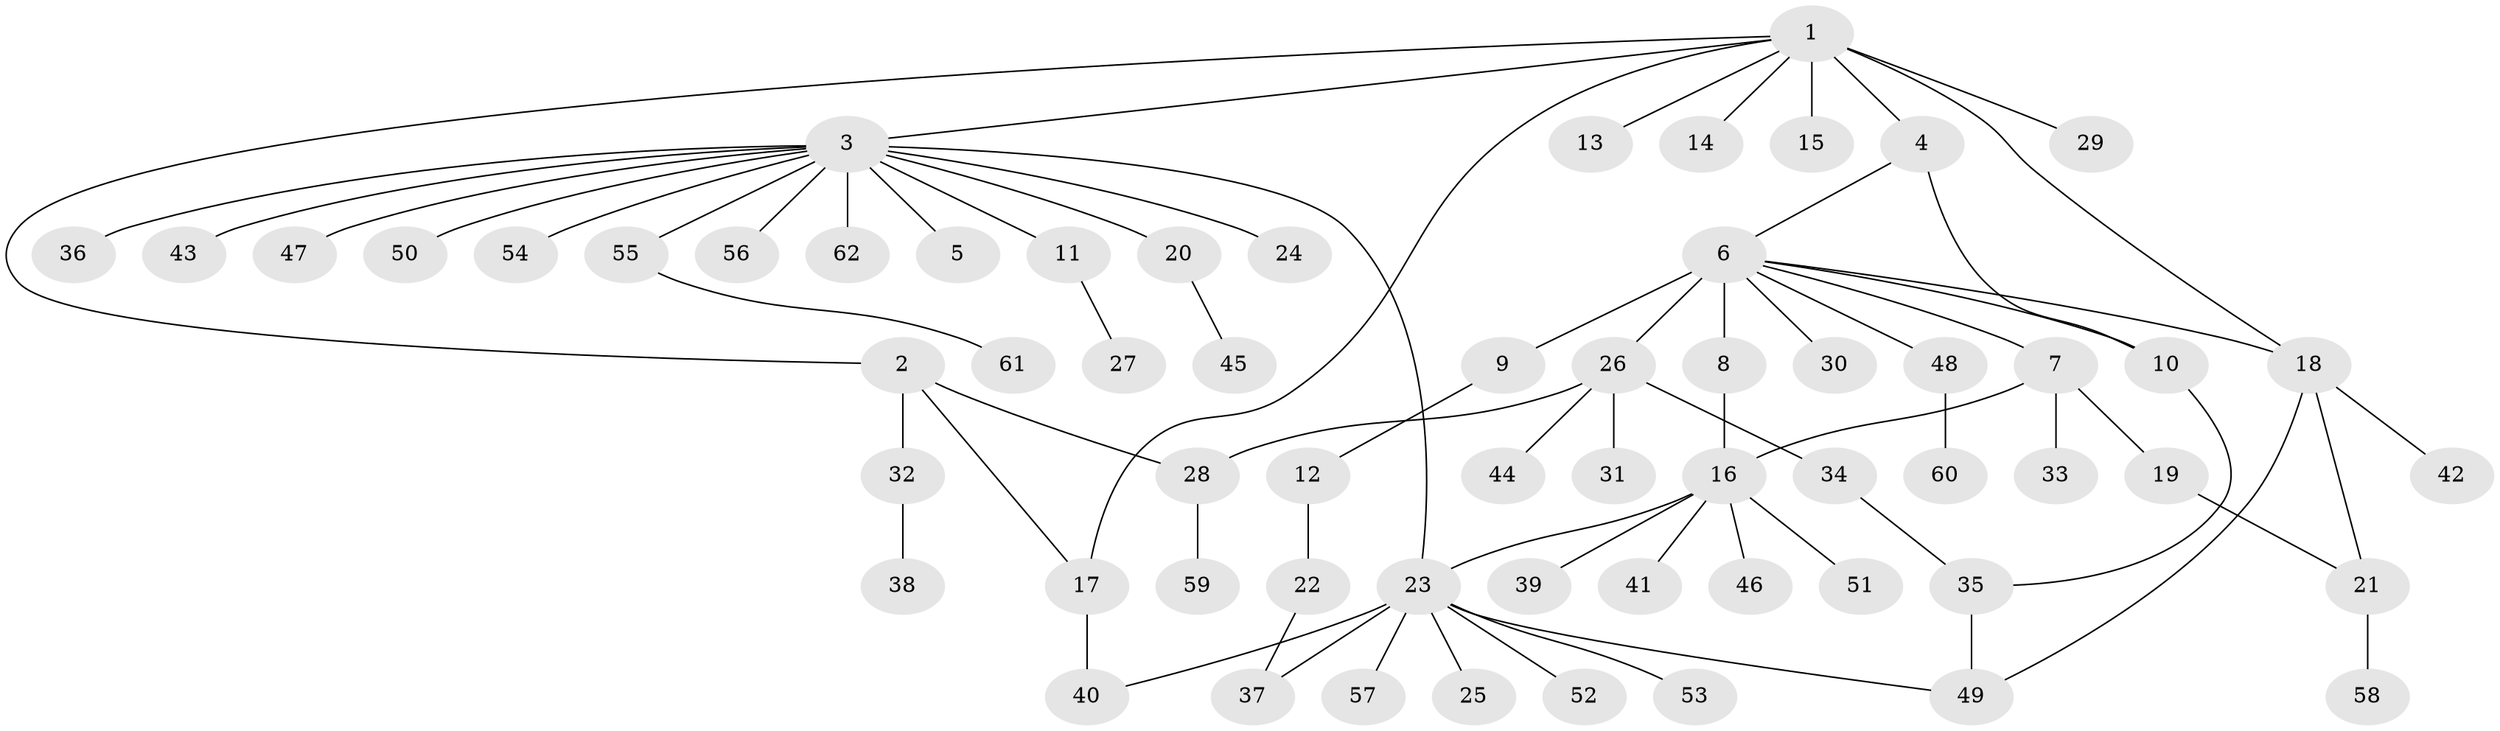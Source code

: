 // original degree distribution, {12: 0.008130081300813009, 8: 0.016260162601626018, 16: 0.008130081300813009, 3: 0.056910569105691054, 1: 0.5934959349593496, 14: 0.008130081300813009, 5: 0.016260162601626018, 2: 0.22764227642276422, 6: 0.024390243902439025, 9: 0.008130081300813009, 4: 0.016260162601626018, 10: 0.008130081300813009, 7: 0.008130081300813009}
// Generated by graph-tools (version 1.1) at 2025/35/03/09/25 02:35:44]
// undirected, 62 vertices, 73 edges
graph export_dot {
graph [start="1"]
  node [color=gray90,style=filled];
  1;
  2;
  3;
  4;
  5;
  6;
  7;
  8;
  9;
  10;
  11;
  12;
  13;
  14;
  15;
  16;
  17;
  18;
  19;
  20;
  21;
  22;
  23;
  24;
  25;
  26;
  27;
  28;
  29;
  30;
  31;
  32;
  33;
  34;
  35;
  36;
  37;
  38;
  39;
  40;
  41;
  42;
  43;
  44;
  45;
  46;
  47;
  48;
  49;
  50;
  51;
  52;
  53;
  54;
  55;
  56;
  57;
  58;
  59;
  60;
  61;
  62;
  1 -- 2 [weight=1.0];
  1 -- 3 [weight=1.0];
  1 -- 4 [weight=1.0];
  1 -- 13 [weight=1.0];
  1 -- 14 [weight=1.0];
  1 -- 15 [weight=1.0];
  1 -- 17 [weight=1.0];
  1 -- 18 [weight=1.0];
  1 -- 29 [weight=3.0];
  2 -- 17 [weight=1.0];
  2 -- 28 [weight=4.0];
  2 -- 32 [weight=1.0];
  3 -- 5 [weight=1.0];
  3 -- 11 [weight=2.0];
  3 -- 20 [weight=1.0];
  3 -- 23 [weight=1.0];
  3 -- 24 [weight=1.0];
  3 -- 36 [weight=1.0];
  3 -- 43 [weight=1.0];
  3 -- 47 [weight=1.0];
  3 -- 50 [weight=1.0];
  3 -- 54 [weight=1.0];
  3 -- 55 [weight=1.0];
  3 -- 56 [weight=1.0];
  3 -- 62 [weight=1.0];
  4 -- 6 [weight=1.0];
  4 -- 10 [weight=3.0];
  6 -- 7 [weight=1.0];
  6 -- 8 [weight=1.0];
  6 -- 9 [weight=5.0];
  6 -- 10 [weight=1.0];
  6 -- 18 [weight=1.0];
  6 -- 26 [weight=1.0];
  6 -- 30 [weight=1.0];
  6 -- 48 [weight=1.0];
  7 -- 16 [weight=1.0];
  7 -- 19 [weight=1.0];
  7 -- 33 [weight=1.0];
  8 -- 16 [weight=1.0];
  9 -- 12 [weight=1.0];
  10 -- 35 [weight=1.0];
  11 -- 27 [weight=1.0];
  12 -- 22 [weight=2.0];
  16 -- 23 [weight=1.0];
  16 -- 39 [weight=2.0];
  16 -- 41 [weight=1.0];
  16 -- 46 [weight=1.0];
  16 -- 51 [weight=1.0];
  17 -- 40 [weight=3.0];
  18 -- 21 [weight=1.0];
  18 -- 42 [weight=1.0];
  18 -- 49 [weight=1.0];
  19 -- 21 [weight=3.0];
  20 -- 45 [weight=2.0];
  21 -- 58 [weight=1.0];
  22 -- 37 [weight=1.0];
  23 -- 25 [weight=1.0];
  23 -- 37 [weight=1.0];
  23 -- 40 [weight=1.0];
  23 -- 49 [weight=1.0];
  23 -- 52 [weight=1.0];
  23 -- 53 [weight=1.0];
  23 -- 57 [weight=1.0];
  26 -- 28 [weight=1.0];
  26 -- 31 [weight=3.0];
  26 -- 34 [weight=1.0];
  26 -- 44 [weight=1.0];
  28 -- 59 [weight=1.0];
  32 -- 38 [weight=2.0];
  34 -- 35 [weight=5.0];
  35 -- 49 [weight=2.0];
  48 -- 60 [weight=1.0];
  55 -- 61 [weight=1.0];
}
